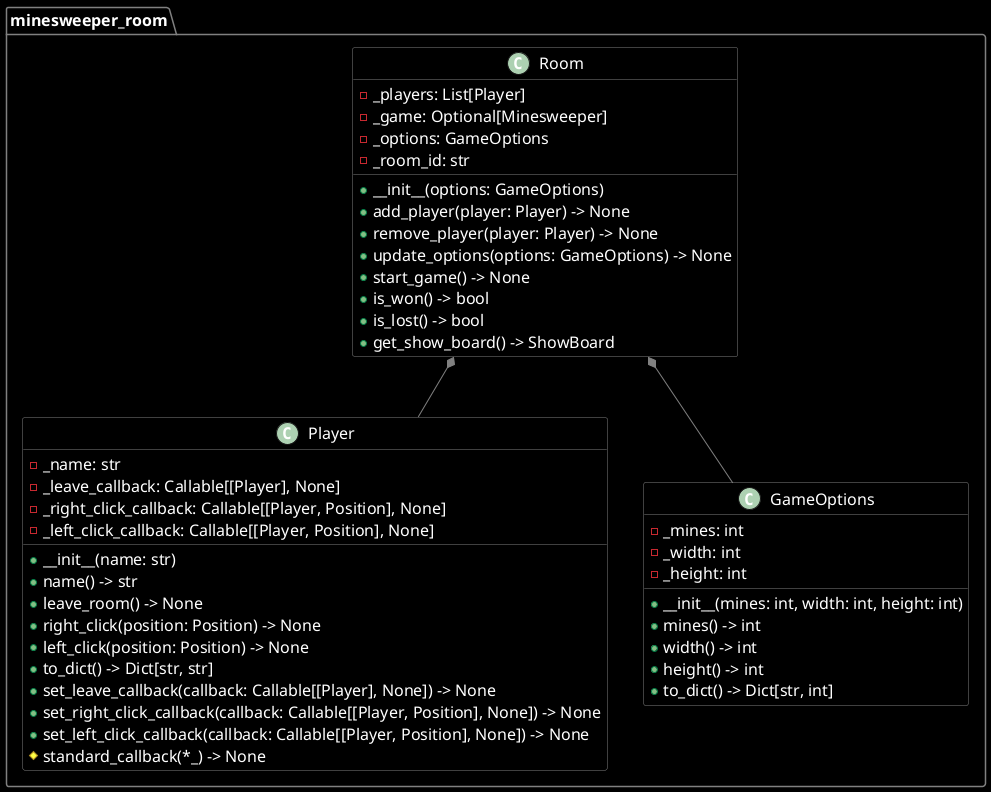 @startuml minesweeper_room

skinparam {

    DefaultFontColor White
    DefaultFontName Monospace
    DefaultFontSize 16
    DefaultBorderColor White
    ArrowColor Gray

    BackgroundColor Black
    BorderColor Gray
    FontColor White

    class {
        BackgroundColor Black
        BorderColor Gray
    }

    package {
        BackgroundColor Black
        BorderColor Gray
    }

}

package minesweeper_room {

    class Player {

        - _name: str
        - _leave_callback: Callable[[Player], None]
        - _right_click_callback: Callable[[Player, Position], None]
        - _left_click_callback: Callable[[Player, Position], None]

        + __init__(name: str)
        + name() -> str
        + leave_room() -> None
        + right_click(position: Position) -> None
        + left_click(position: Position) -> None
        + to_dict() -> Dict[str, str]
        + set_leave_callback(callback: Callable[[Player], None]) -> None
        + set_right_click_callback(callback: Callable[[Player, Position], None]) -> None
        + set_left_click_callback(callback: Callable[[Player, Position], None]) -> None
        # standard_callback(*_) -> None

    }

    class GameOptions {

        - _mines: int
        - _width: int
        - _height: int

        + __init__(mines: int, width: int, height: int)
        + mines() -> int
        + width() -> int
        + height() -> int
        + to_dict() -> Dict[str, int]

    }

    class Room {

        - _players: List[Player]
        - _game: Optional[Minesweeper]
        - _options: GameOptions
        - _room_id: str

        + __init__(options: GameOptions)
        + add_player(player: Player) -> None
        + remove_player(player: Player) -> None
        + update_options(options: GameOptions) -> None
        + start_game() -> None
        + is_won() -> bool
        + is_lost() -> bool
        + get_show_board() -> ShowBoard

    }

    Room *-- Player
    Room *-- GameOptions

}

@enduml
